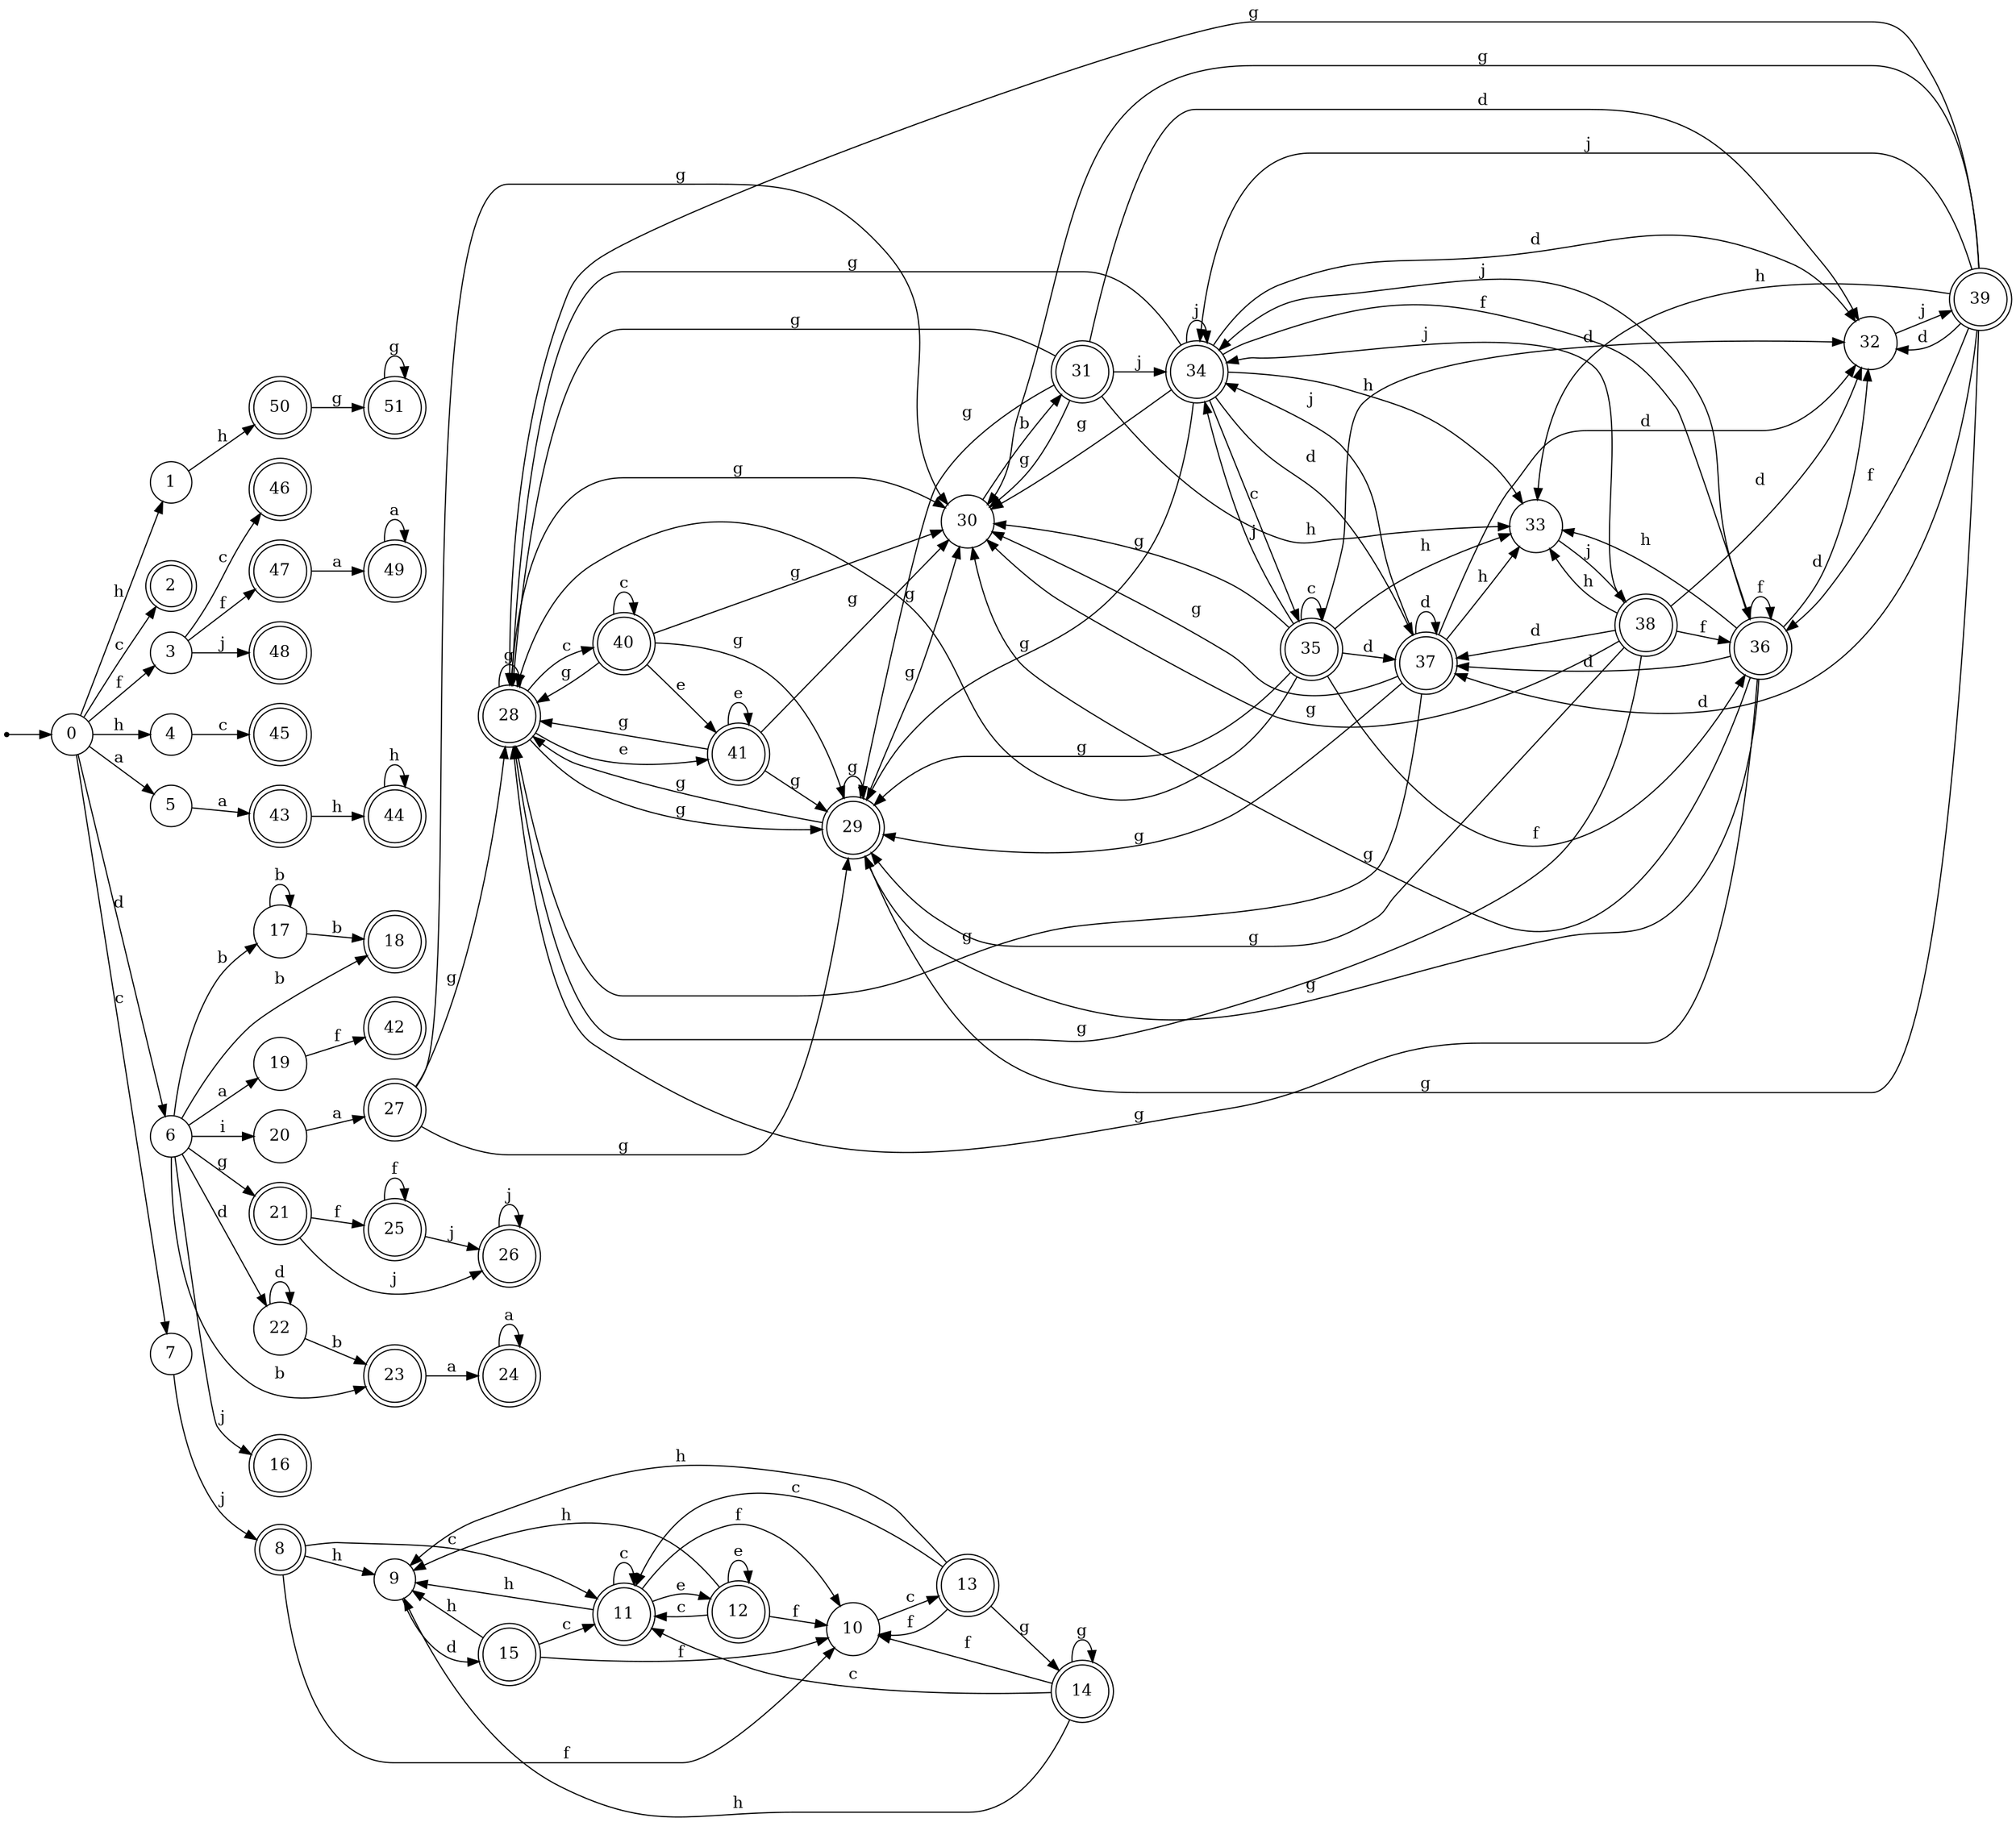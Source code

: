 digraph finite_state_machine {
rankdir=LR;
size="20,20";
node [shape = point]; "dummy0"
node [shape = circle]; "0";
"dummy0" -> "0";
node [shape = circle]; "1";
node [shape = doublecircle]; "2";node [shape = circle]; "3";
node [shape = circle]; "4";
node [shape = circle]; "5";
node [shape = circle]; "6";
node [shape = circle]; "7";
node [shape = doublecircle]; "8";node [shape = circle]; "9";
node [shape = circle]; "10";
node [shape = doublecircle]; "11";node [shape = doublecircle]; "12";node [shape = doublecircle]; "13";node [shape = doublecircle]; "14";node [shape = doublecircle]; "15";node [shape = doublecircle]; "16";node [shape = circle]; "17";
node [shape = doublecircle]; "18";node [shape = circle]; "19";
node [shape = circle]; "20";
node [shape = doublecircle]; "21";node [shape = circle]; "22";
node [shape = doublecircle]; "23";node [shape = doublecircle]; "24";node [shape = doublecircle]; "25";node [shape = doublecircle]; "26";node [shape = doublecircle]; "27";node [shape = doublecircle]; "28";node [shape = doublecircle]; "29";node [shape = circle]; "30";
node [shape = doublecircle]; "31";node [shape = circle]; "32";
node [shape = circle]; "33";
node [shape = doublecircle]; "34";node [shape = doublecircle]; "35";node [shape = doublecircle]; "36";node [shape = doublecircle]; "37";node [shape = doublecircle]; "38";node [shape = doublecircle]; "39";node [shape = doublecircle]; "40";node [shape = doublecircle]; "41";node [shape = doublecircle]; "42";node [shape = doublecircle]; "43";node [shape = doublecircle]; "44";node [shape = doublecircle]; "45";node [shape = doublecircle]; "46";node [shape = doublecircle]; "47";node [shape = doublecircle]; "48";node [shape = doublecircle]; "49";node [shape = doublecircle]; "50";node [shape = doublecircle]; "51";"0" -> "1" [label = "h"];
 "0" -> "4" [label = "h"];
 "0" -> "2" [label = "c"];
 "0" -> "7" [label = "c"];
 "0" -> "3" [label = "f"];
 "0" -> "5" [label = "a"];
 "0" -> "6" [label = "d"];
 "7" -> "8" [label = "j"];
 "8" -> "9" [label = "h"];
 "8" -> "10" [label = "f"];
 "8" -> "11" [label = "c"];
 "11" -> "11" [label = "c"];
 "11" -> "12" [label = "e"];
 "11" -> "9" [label = "h"];
 "11" -> "10" [label = "f"];
 "12" -> "12" [label = "e"];
 "12" -> "11" [label = "c"];
 "12" -> "9" [label = "h"];
 "12" -> "10" [label = "f"];
 "10" -> "13" [label = "c"];
 "13" -> "10" [label = "f"];
 "13" -> "14" [label = "g"];
 "13" -> "9" [label = "h"];
 "13" -> "11" [label = "c"];
 "14" -> "14" [label = "g"];
 "14" -> "10" [label = "f"];
 "14" -> "9" [label = "h"];
 "14" -> "11" [label = "c"];
 "9" -> "15" [label = "d"];
 "15" -> "9" [label = "h"];
 "15" -> "10" [label = "f"];
 "15" -> "11" [label = "c"];
 "6" -> "16" [label = "j"];
 "6" -> "17" [label = "b"];
 "6" -> "18" [label = "b"];
 "6" -> "23" [label = "b"];
 "6" -> "19" [label = "a"];
 "6" -> "20" [label = "i"];
 "6" -> "21" [label = "g"];
 "6" -> "22" [label = "d"];
 "23" -> "24" [label = "a"];
 "24" -> "24" [label = "a"];
 "22" -> "22" [label = "d"];
 "22" -> "23" [label = "b"];
 "21" -> "25" [label = "f"];
 "21" -> "26" [label = "j"];
 "26" -> "26" [label = "j"];
 "25" -> "25" [label = "f"];
 "25" -> "26" [label = "j"];
 "20" -> "27" [label = "a"];
 "27" -> "28" [label = "g"];
 "27" -> "29" [label = "g"];
 "27" -> "30" [label = "g"];
 "30" -> "31" [label = "b"];
 "31" -> "28" [label = "g"];
 "31" -> "29" [label = "g"];
 "31" -> "30" [label = "g"];
 "31" -> "32" [label = "d"];
 "31" -> "33" [label = "h"];
 "31" -> "34" [label = "j"];
 "34" -> "34" [label = "j"];
 "34" -> "35" [label = "c"];
 "34" -> "32" [label = "d"];
 "34" -> "37" [label = "d"];
 "34" -> "33" [label = "h"];
 "34" -> "36" [label = "f"];
 "34" -> "28" [label = "g"];
 "34" -> "29" [label = "g"];
 "34" -> "30" [label = "g"];
 "37" -> "32" [label = "d"];
 "37" -> "37" [label = "d"];
 "37" -> "33" [label = "h"];
 "37" -> "34" [label = "j"];
 "37" -> "28" [label = "g"];
 "37" -> "29" [label = "g"];
 "37" -> "30" [label = "g"];
 "36" -> "36" [label = "f"];
 "36" -> "32" [label = "d"];
 "36" -> "37" [label = "d"];
 "36" -> "33" [label = "h"];
 "36" -> "34" [label = "j"];
 "36" -> "28" [label = "g"];
 "36" -> "29" [label = "g"];
 "36" -> "30" [label = "g"];
 "35" -> "35" [label = "c"];
 "35" -> "34" [label = "j"];
 "35" -> "32" [label = "d"];
 "35" -> "37" [label = "d"];
 "35" -> "33" [label = "h"];
 "35" -> "36" [label = "f"];
 "35" -> "28" [label = "g"];
 "35" -> "29" [label = "g"];
 "35" -> "30" [label = "g"];
 "33" -> "38" [label = "j"];
 "38" -> "33" [label = "h"];
 "38" -> "32" [label = "d"];
 "38" -> "37" [label = "d"];
 "38" -> "34" [label = "j"];
 "38" -> "36" [label = "f"];
 "38" -> "28" [label = "g"];
 "38" -> "29" [label = "g"];
 "38" -> "30" [label = "g"];
 "32" -> "39" [label = "j"];
 "39" -> "32" [label = "d"];
 "39" -> "37" [label = "d"];
 "39" -> "33" [label = "h"];
 "39" -> "34" [label = "j"];
 "39" -> "36" [label = "f"];
 "39" -> "28" [label = "g"];
 "39" -> "29" [label = "g"];
 "39" -> "30" [label = "g"];
 "29" -> "28" [label = "g"];
 "29" -> "29" [label = "g"];
 "29" -> "30" [label = "g"];
 "28" -> "28" [label = "g"];
 "28" -> "29" [label = "g"];
 "28" -> "30" [label = "g"];
 "28" -> "40" [label = "c"];
 "28" -> "41" [label = "e"];
 "41" -> "41" [label = "e"];
 "41" -> "28" [label = "g"];
 "41" -> "29" [label = "g"];
 "41" -> "30" [label = "g"];
 "40" -> "40" [label = "c"];
 "40" -> "28" [label = "g"];
 "40" -> "29" [label = "g"];
 "40" -> "30" [label = "g"];
 "40" -> "41" [label = "e"];
 "19" -> "42" [label = "f"];
 "17" -> "17" [label = "b"];
 "17" -> "18" [label = "b"];
 "5" -> "43" [label = "a"];
 "43" -> "44" [label = "h"];
 "44" -> "44" [label = "h"];
 "4" -> "45" [label = "c"];
 "3" -> "46" [label = "c"];
 "3" -> "47" [label = "f"];
 "3" -> "48" [label = "j"];
 "47" -> "49" [label = "a"];
 "49" -> "49" [label = "a"];
 "1" -> "50" [label = "h"];
 "50" -> "51" [label = "g"];
 "51" -> "51" [label = "g"];
 }
